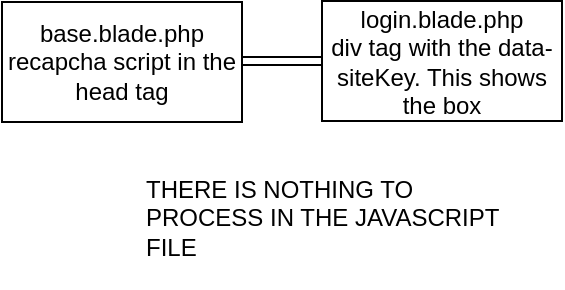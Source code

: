 <mxfile>
    <diagram id="AD3n9gmXkhZPq2PehrIf" name="Page-1">
        <mxGraphModel dx="1484" dy="1162" grid="1" gridSize="10" guides="1" tooltips="1" connect="1" arrows="1" fold="1" page="1" pageScale="1" pageWidth="827" pageHeight="1169" math="0" shadow="0">
            <root>
                <mxCell id="0"/>
                <mxCell id="1" parent="0"/>
                <mxCell id="2" value="base.blade.php&lt;div&gt;recapcha script in the head tag&lt;/div&gt;" style="rounded=0;whiteSpace=wrap;html=1;" vertex="1" parent="1">
                    <mxGeometry x="30" y="90" width="120" height="60" as="geometry"/>
                </mxCell>
                <mxCell id="4" value="" style="shape=link;html=1;" edge="1" parent="1" target="5">
                    <mxGeometry width="100" relative="1" as="geometry">
                        <mxPoint x="150" y="119.5" as="sourcePoint"/>
                        <mxPoint x="250" y="119.5" as="targetPoint"/>
                    </mxGeometry>
                </mxCell>
                <mxCell id="5" value="login.blade.php&lt;div&gt;div tag with the data-siteKey. This shows the box&lt;/div&gt;" style="rounded=0;whiteSpace=wrap;html=1;" vertex="1" parent="1">
                    <mxGeometry x="190" y="89.5" width="120" height="60" as="geometry"/>
                </mxCell>
                <mxCell id="6" value="THERE IS NOTHING TO PROCESS IN THE JAVASCRIPT FILE" style="text;html=1;whiteSpace=wrap;overflow=hidden;rounded=0;" vertex="1" parent="1">
                    <mxGeometry x="100" y="170" width="180" height="60" as="geometry"/>
                </mxCell>
            </root>
        </mxGraphModel>
    </diagram>
</mxfile>